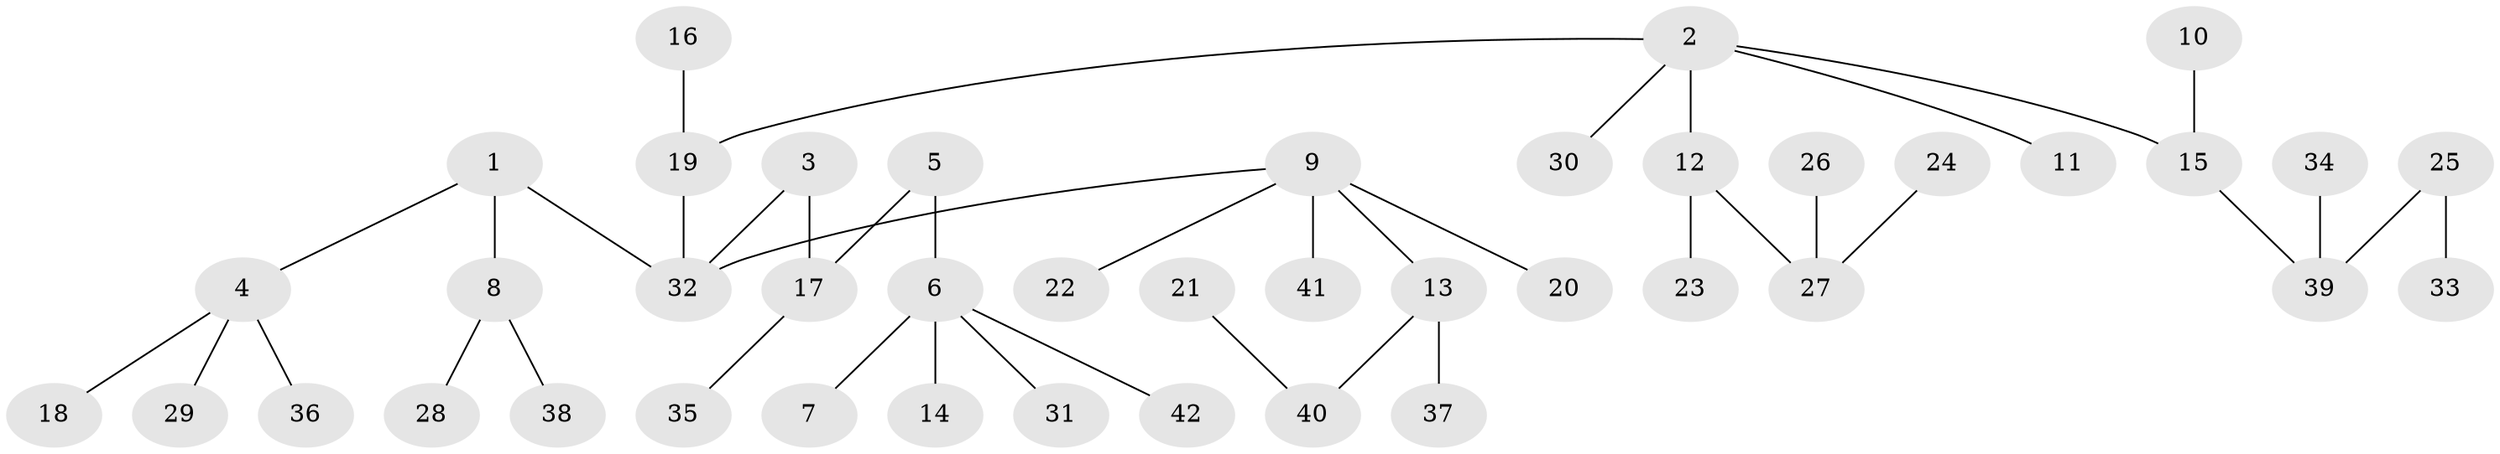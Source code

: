 // original degree distribution, {6: 0.012048192771084338, 2: 0.3253012048192771, 3: 0.10843373493975904, 5: 0.04819277108433735, 4: 0.060240963855421686, 1: 0.4457831325301205}
// Generated by graph-tools (version 1.1) at 2025/02/03/09/25 03:02:30]
// undirected, 42 vertices, 41 edges
graph export_dot {
graph [start="1"]
  node [color=gray90,style=filled];
  1;
  2;
  3;
  4;
  5;
  6;
  7;
  8;
  9;
  10;
  11;
  12;
  13;
  14;
  15;
  16;
  17;
  18;
  19;
  20;
  21;
  22;
  23;
  24;
  25;
  26;
  27;
  28;
  29;
  30;
  31;
  32;
  33;
  34;
  35;
  36;
  37;
  38;
  39;
  40;
  41;
  42;
  1 -- 4 [weight=1.0];
  1 -- 8 [weight=1.0];
  1 -- 32 [weight=1.0];
  2 -- 11 [weight=1.0];
  2 -- 12 [weight=1.0];
  2 -- 15 [weight=1.0];
  2 -- 19 [weight=1.0];
  2 -- 30 [weight=1.0];
  3 -- 17 [weight=1.0];
  3 -- 32 [weight=1.0];
  4 -- 18 [weight=1.0];
  4 -- 29 [weight=1.0];
  4 -- 36 [weight=1.0];
  5 -- 6 [weight=1.0];
  5 -- 17 [weight=1.0];
  6 -- 7 [weight=1.0];
  6 -- 14 [weight=1.0];
  6 -- 31 [weight=1.0];
  6 -- 42 [weight=1.0];
  8 -- 28 [weight=1.0];
  8 -- 38 [weight=1.0];
  9 -- 13 [weight=1.0];
  9 -- 20 [weight=1.0];
  9 -- 22 [weight=1.0];
  9 -- 32 [weight=1.0];
  9 -- 41 [weight=1.0];
  10 -- 15 [weight=1.0];
  12 -- 23 [weight=1.0];
  12 -- 27 [weight=1.0];
  13 -- 37 [weight=1.0];
  13 -- 40 [weight=1.0];
  15 -- 39 [weight=1.0];
  16 -- 19 [weight=1.0];
  17 -- 35 [weight=1.0];
  19 -- 32 [weight=1.0];
  21 -- 40 [weight=1.0];
  24 -- 27 [weight=1.0];
  25 -- 33 [weight=1.0];
  25 -- 39 [weight=1.0];
  26 -- 27 [weight=1.0];
  34 -- 39 [weight=1.0];
}

